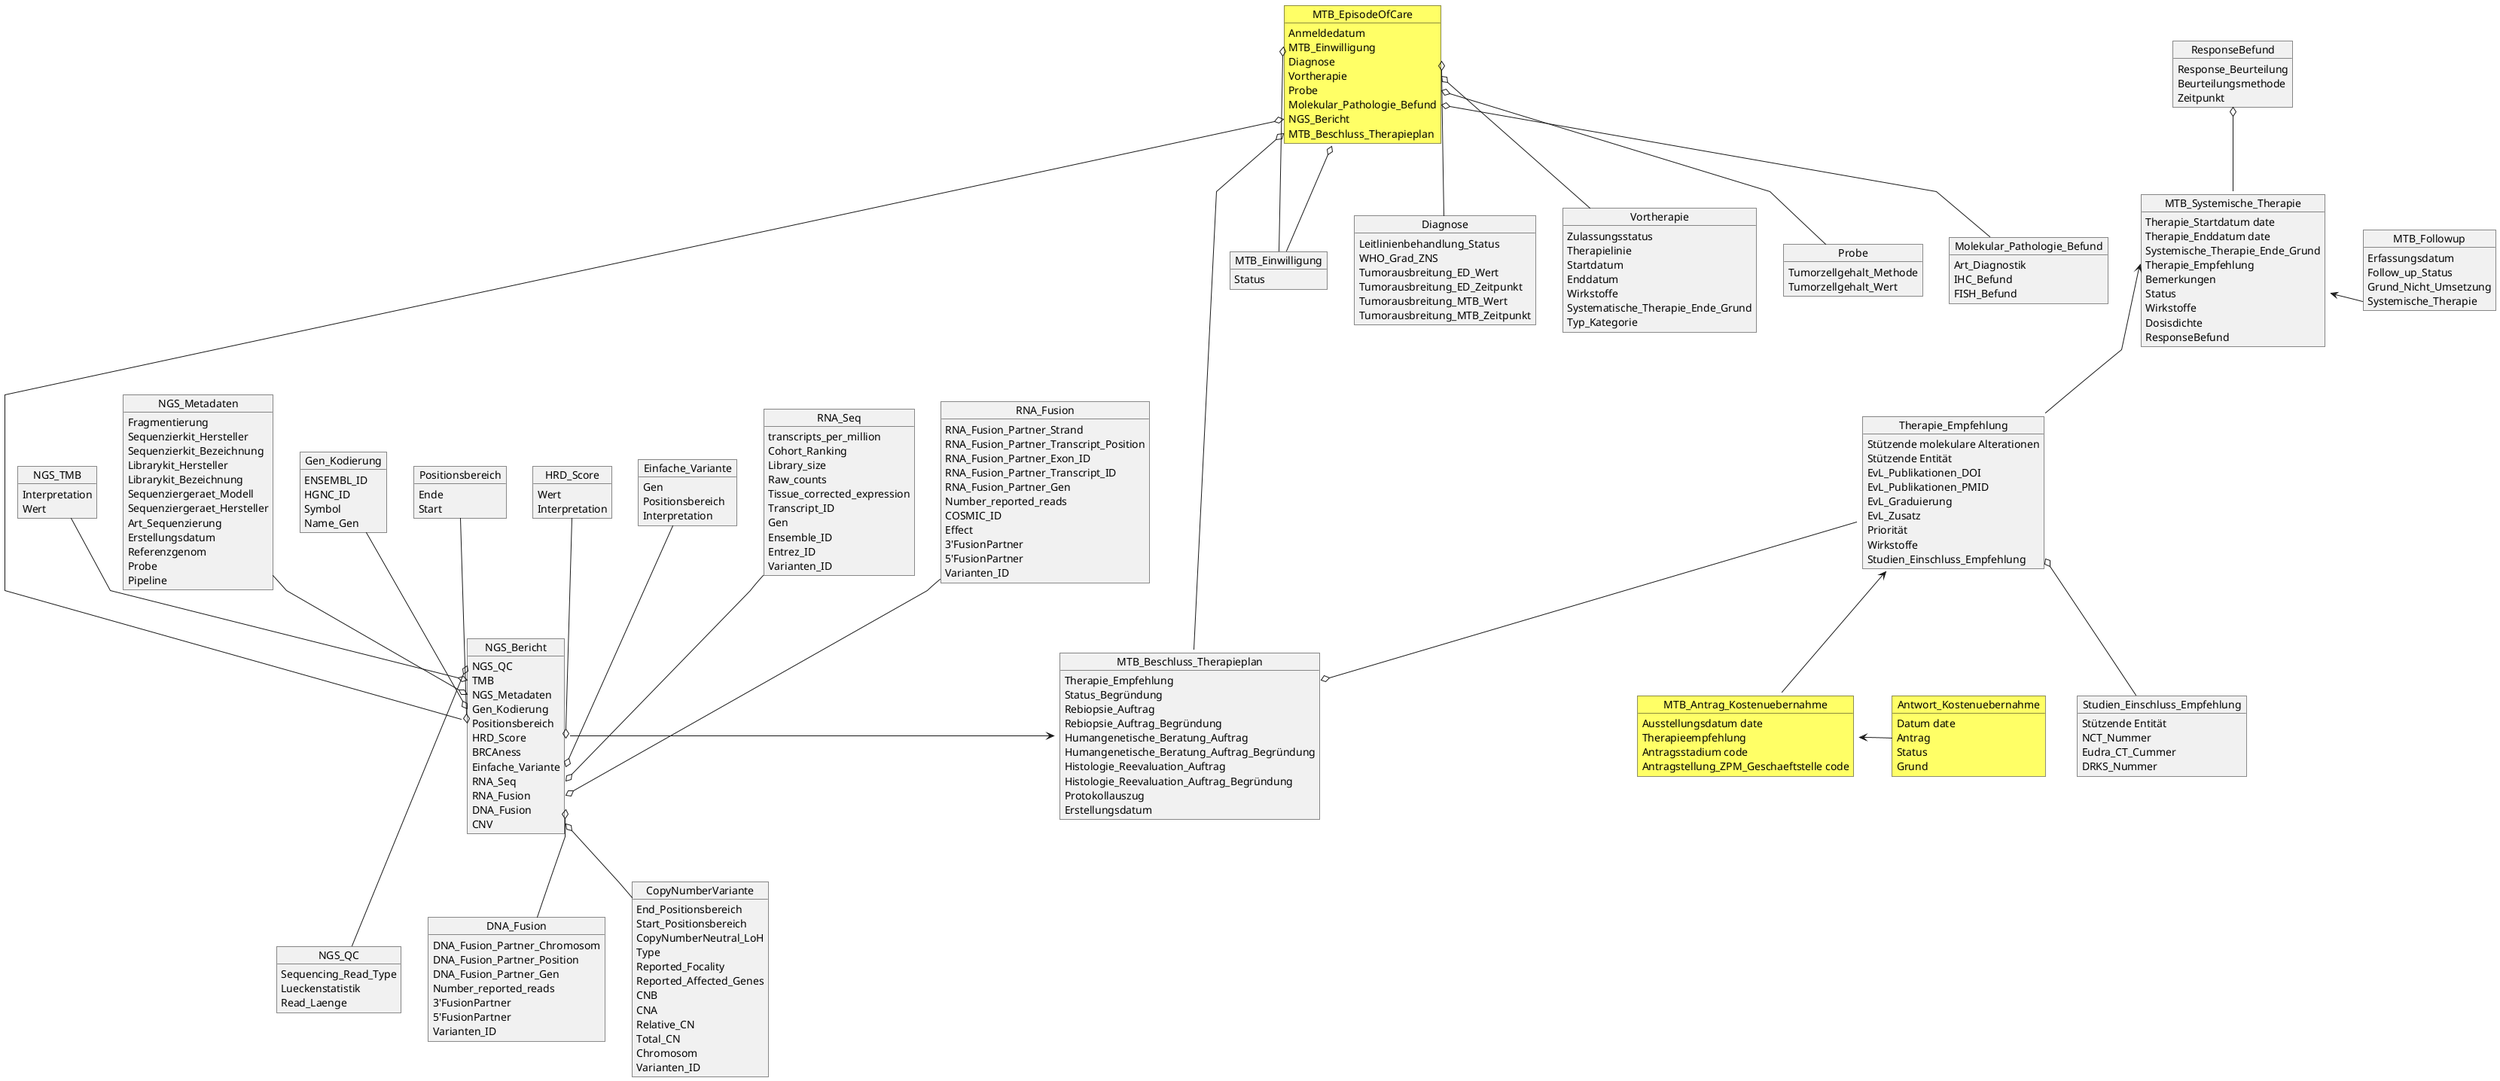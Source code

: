 @startuml MII_MTB_LM
skinparam linetype polyline 

object MTB_EpisodeOfCare #FFFF66 {
    Anmeldedatum
    MTB_Einwilligung
    Diagnose
    Vortherapie
    Probe
    Molekular_Pathologie_Befund
    NGS_Bericht
    MTB_Beschluss_Therapieplan
}

object MTB_Einwilligung {
    Status
}
MTB_Einwilligung --o MTB_EpisodeOfCare::MTB_Einwilligung

object Diagnose {
    Leitlinienbehandlung_Status
    WHO_Grad_ZNS
    Tumorausbreitung_ED_Wert
    Tumorausbreitung_ED_Zeitpunkt
    Tumorausbreitung_MTB_Wert
    Tumorausbreitung_MTB_Zeitpunkt
}

object Vortherapie {
    Zulassungsstatus
    Therapielinie
    Startdatum
    Enddatum
    Wirkstoffe
    Systematische_Therapie_Ende_Grund
    Typ_Kategorie
}

object Probe {
    Tumorzellgehalt_Methode
    Tumorzellgehalt_Wert
}

object Molekular_Pathologie_Befund {
    Art_Diagnostik
    IHC_Befund
    FISH_Befund
}

object NGS_Bericht {
    NGS_QC
    TMB
    NGS_Metadaten
    Gen_Kodierung
    Positionsbereich
    HRD_Score
    BRCAness
    Einfache_Variante
    RNA_Seq
    RNA_Fusion
    DNA_Fusion
    CNV 
}

object NGS_QC {
    Sequencing_Read_Type
    Lueckenstatistik
    Read_Laenge 
}
object NGS_TMB {
    Interpretation
    Wert
}
NGS_TMB --o NGS_Bericht::TMB

object NGS_Metadaten {
    Fragmentierung
    Sequenzierkit_Hersteller
    Sequenzierkit_Bezeichnung
    Librarykit_Hersteller
    Librarykit_Bezeichnung
    Sequenziergeraet_Modell
    Sequenziergeraet_Hersteller
    Art_Sequenzierung
    Erstellungsdatum
    Referenzgenom
    Probe
    Pipeline
}
NGS_Metadaten --o NGS_Bericht::NGS_Metadaten
object Gen_Kodierung{
    ENSEMBL_ID
    HGNC_ID
    Symbol
    Name_Gen
}
Gen_Kodierung --o NGS_Bericht::Gen_Kodierung
object Positionsbereich {
    Ende
    Start
}
Positionsbereich --o NGS_Bericht::Positionsbereich 

object HRD_Score {
    Wert
    Interpretation
}
HRD_Score --o NGS_Bericht::HRD_Score 


object Einfache_Variante {
    Gen
    Positionsbereich
    Interpretation
}
Einfache_Variante --o NGS_Bericht::Einfache_Variante 

object RNA_Seq {
    transcripts_per_million
    Cohort_Ranking
    Library_size
    Raw_counts
    Tissue_corrected_expression
    Transcript_ID
    Gen
    Ensemble_ID
    Entrez_ID
    Varianten_ID
}
RNA_Seq --o NGS_Bericht::RNA_Seq 

object RNA_Fusion {
    RNA_Fusion_Partner_Strand
    RNA_Fusion_Partner_Transcript_Position
    RNA_Fusion_Partner_Exon_ID
    RNA_Fusion_Partner_Transcript_ID
    RNA_Fusion_Partner_Gen
    Number_reported_reads
    COSMIC_ID
    Effect
    3'FusionPartner
    5'FusionPartner
    Varianten_ID
}
RNA_Fusion --o NGS_Bericht::RNA_Fusion 


object DNA_Fusion {
    DNA_Fusion_Partner_Chromosom
    DNA_Fusion_Partner_Position
    DNA_Fusion_Partner_Gen
    Number_reported_reads
    3'FusionPartner
    5'FusionPartner
    Varianten_ID
}

object CopyNumberVariante {
    End_Positionsbereich
    Start_Positionsbereich
    CopyNumberNeutral_LoH
    Type
    Reported_Focality
    Reported_Affected_Genes
    CNB
    CNA
    Relative_CN
    Total_CN
    Chromosom
    Varianten_ID

}
NGS_Bericht::NGS_QC o-- NGS_QC
NGS_Bericht::DNA_Fusion o-- DNA_Fusion 

NGS_Bericht::CNV o-- CopyNumberVariante  


object MTB_Beschluss_Therapieplan {
    Therapie_Empfehlung
    Status_Begründung
    Rebiopsie_Auftrag
    Rebiopsie_Auftrag_Begründung
    Humangenetische_Beratung_Auftrag
    Humangenetische_Beratung_Auftrag_Begründung
    Histologie_Reevaluation_Auftrag
    Histologie_Reevaluation_Auftrag_Begründung
    Protokollauszug
    Erstellungsdatum
    
}
object Therapie_Empfehlung {
    Stützende molekulare Alterationen
    Stützende Entität
    EvL_Publikationen_DOI
    EvL_Publikationen_PMID
    EvL_Graduierung
    EvL_Zusatz
    Priorität
    Wirkstoffe
    Studien_Einschluss_Empfehlung
}
Therapie_Empfehlung --o MTB_Beschluss_Therapieplan::Therapie_Empfehlung

object Studien_Einschluss_Empfehlung{
    Stützende Entität
    NCT_Nummer
    Eudra_CT_Cummer
    DRKS_Nummer
}
Therapie_Empfehlung::Studien_Einschluss_Empfehlung o--  Studien_Einschluss_Empfehlung
NGS_Bericht -right--> MTB_Beschluss_Therapieplan 


object MTB_Followup {
    Erfassungsdatum
    Follow_up_Status
    Grund_Nicht_Umsetzung
    Systemische_Therapie
}
object MTB_Systemische_Therapie {
    Therapie_Startdatum date
    Therapie_Enddatum date
    Systemische_Therapie_Ende_Grund 
    Therapie_Empfehlung
    Bemerkungen
    Status
    Wirkstoffe
    Dosisdichte
    ResponseBefund
}
object ResponseBefund{
    Response_Beurteilung
    Beurteilungsmethode
    Zeitpunkt
}


object MTB_Antrag_Kostenuebernahme #FFFF66 {
    Ausstellungsdatum date
    Therapieempfehlung 
    Antragsstadium code 
    Antragstellung_ZPM_Geschaeftstelle code
}
Therapie_Empfehlung <-- MTB_Antrag_Kostenuebernahme::TherapieEmpfehlung
object Antwort_Kostenuebernahme #FFFF66 {
    Datum date
    Antrag 
    Status
    Grund
}
Antwort_Kostenuebernahme::Antrag -left-> MTB_Antrag_Kostenuebernahme
MTB_EpisodeOfCare::MTB_Einwiliigung o-down- MTB_Einwilligung
MTB_EpisodeOfCare::Diagnose o-down- Diagnose
MTB_EpisodeOfCare::Vortherapie o-down- Vortherapie
MTB_EpisodeOfCare::Probe o-down- Probe
MTB_EpisodeOfCare::Molekular_Pathologie_Befund  o-down- Molekular_Pathologie_Befund
MTB_EpisodeOfCare::NGS_Bericht o-down--- NGS_Bericht
MTB_EpisodeOfCare::MTB_Beschluss_Therapieplan o-down-- MTB_Beschluss_Therapieplan
MTB_Systemische_Therapie::Therapie_Empfehlung <-- Therapie_Empfehlung
ResponseBefund o-- MTB_Systemische_Therapie
MTB_Systemische_Therapie <-right- MTB_Followup::Systemische_Therapie

@enduml